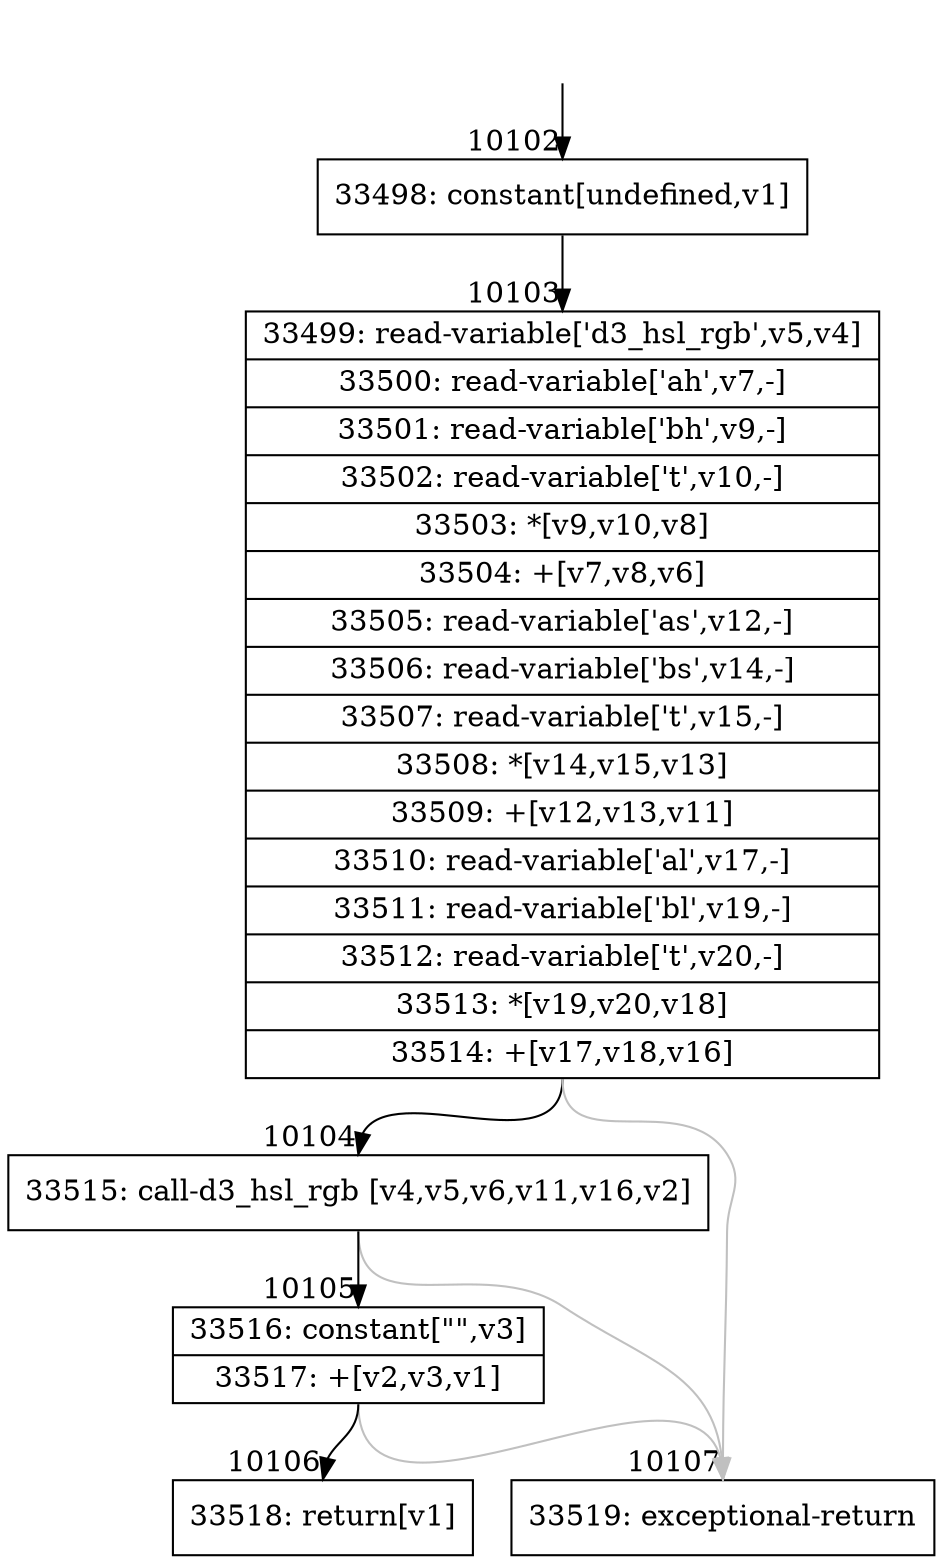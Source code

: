 digraph {
rankdir="TD"
BB_entry932[shape=none,label=""];
BB_entry932 -> BB10102 [tailport=s, headport=n, headlabel="    10102"]
BB10102 [shape=record label="{33498: constant[undefined,v1]}" ] 
BB10102 -> BB10103 [tailport=s, headport=n, headlabel="      10103"]
BB10103 [shape=record label="{33499: read-variable['d3_hsl_rgb',v5,v4]|33500: read-variable['ah',v7,-]|33501: read-variable['bh',v9,-]|33502: read-variable['t',v10,-]|33503: *[v9,v10,v8]|33504: +[v7,v8,v6]|33505: read-variable['as',v12,-]|33506: read-variable['bs',v14,-]|33507: read-variable['t',v15,-]|33508: *[v14,v15,v13]|33509: +[v12,v13,v11]|33510: read-variable['al',v17,-]|33511: read-variable['bl',v19,-]|33512: read-variable['t',v20,-]|33513: *[v19,v20,v18]|33514: +[v17,v18,v16]}" ] 
BB10103 -> BB10104 [tailport=s, headport=n, headlabel="      10104"]
BB10103 -> BB10107 [tailport=s, headport=n, color=gray, headlabel="      10107"]
BB10104 [shape=record label="{33515: call-d3_hsl_rgb [v4,v5,v6,v11,v16,v2]}" ] 
BB10104 -> BB10105 [tailport=s, headport=n, headlabel="      10105"]
BB10104 -> BB10107 [tailport=s, headport=n, color=gray]
BB10105 [shape=record label="{33516: constant[\"\",v3]|33517: +[v2,v3,v1]}" ] 
BB10105 -> BB10106 [tailport=s, headport=n, headlabel="      10106"]
BB10105 -> BB10107 [tailport=s, headport=n, color=gray]
BB10106 [shape=record label="{33518: return[v1]}" ] 
BB10107 [shape=record label="{33519: exceptional-return}" ] 
//#$~ 5919
}
